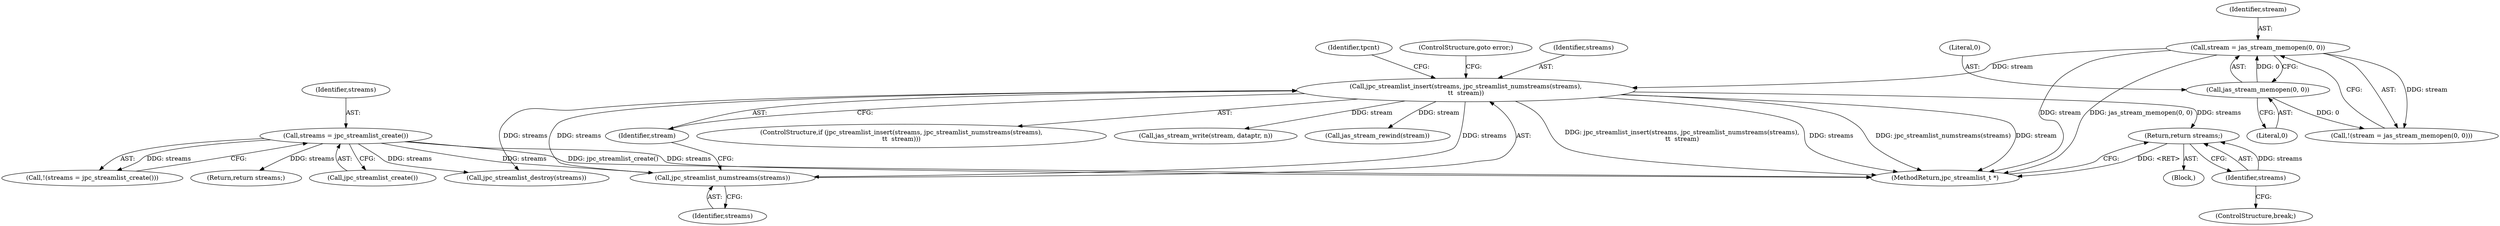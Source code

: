 digraph "0_jasper_d42b2388f7f8e0332c846675133acea151fc557a_37@pointer" {
"1000290" [label="(Return,return streams;)"];
"1000291" [label="(Identifier,streams)"];
"1000166" [label="(Call,jpc_streamlist_insert(streams, jpc_streamlist_numstreams(streams),\n\t\t  stream))"];
"1000168" [label="(Call,jpc_streamlist_numstreams(streams))"];
"1000115" [label="(Call,streams = jpc_streamlist_create())"];
"1000158" [label="(Call,stream = jas_stream_memopen(0, 0))"];
"1000160" [label="(Call,jas_stream_memopen(0, 0))"];
"1000166" [label="(Call,jpc_streamlist_insert(streams, jpc_streamlist_numstreams(streams),\n\t\t  stream))"];
"1000300" [label="(MethodReturn,jpc_streamlist_t *)"];
"1000160" [label="(Call,jas_stream_memopen(0, 0))"];
"1000157" [label="(Call,!(stream = jas_stream_memopen(0, 0)))"];
"1000104" [label="(Block,)"];
"1000272" [label="(ControlStructure,break;)"];
"1000158" [label="(Call,stream = jas_stream_memopen(0, 0))"];
"1000116" [label="(Identifier,streams)"];
"1000161" [label="(Literal,0)"];
"1000115" [label="(Call,streams = jpc_streamlist_create())"];
"1000162" [label="(Literal,0)"];
"1000169" [label="(Identifier,streams)"];
"1000170" [label="(Identifier,stream)"];
"1000296" [label="(Call,jpc_streamlist_destroy(streams))"];
"1000291" [label="(Identifier,streams)"];
"1000165" [label="(ControlStructure,if (jpc_streamlist_insert(streams, jpc_streamlist_numstreams(streams),\n\t\t  stream)))"];
"1000168" [label="(Call,jpc_streamlist_numstreams(streams))"];
"1000242" [label="(Call,jas_stream_write(stream, dataptr, n))"];
"1000167" [label="(Identifier,streams)"];
"1000290" [label="(Return,return streams;)"];
"1000159" [label="(Identifier,stream)"];
"1000174" [label="(Identifier,tpcnt)"];
"1000258" [label="(Call,jas_stream_rewind(stream))"];
"1000172" [label="(ControlStructure,goto error;)"];
"1000114" [label="(Call,!(streams = jpc_streamlist_create()))"];
"1000126" [label="(Return,return streams;)"];
"1000117" [label="(Call,jpc_streamlist_create())"];
"1000290" -> "1000104"  [label="AST: "];
"1000290" -> "1000291"  [label="CFG: "];
"1000291" -> "1000290"  [label="AST: "];
"1000300" -> "1000290"  [label="CFG: "];
"1000290" -> "1000300"  [label="DDG: <RET>"];
"1000291" -> "1000290"  [label="DDG: streams"];
"1000166" -> "1000290"  [label="DDG: streams"];
"1000291" -> "1000272"  [label="CFG: "];
"1000166" -> "1000165"  [label="AST: "];
"1000166" -> "1000170"  [label="CFG: "];
"1000167" -> "1000166"  [label="AST: "];
"1000168" -> "1000166"  [label="AST: "];
"1000170" -> "1000166"  [label="AST: "];
"1000172" -> "1000166"  [label="CFG: "];
"1000174" -> "1000166"  [label="CFG: "];
"1000166" -> "1000300"  [label="DDG: jpc_streamlist_numstreams(streams)"];
"1000166" -> "1000300"  [label="DDG: jpc_streamlist_insert(streams, jpc_streamlist_numstreams(streams),\n\t\t  stream)"];
"1000166" -> "1000300"  [label="DDG: streams"];
"1000166" -> "1000300"  [label="DDG: stream"];
"1000168" -> "1000166"  [label="DDG: streams"];
"1000166" -> "1000168"  [label="DDG: streams"];
"1000158" -> "1000166"  [label="DDG: stream"];
"1000166" -> "1000242"  [label="DDG: stream"];
"1000166" -> "1000258"  [label="DDG: stream"];
"1000166" -> "1000296"  [label="DDG: streams"];
"1000168" -> "1000169"  [label="CFG: "];
"1000169" -> "1000168"  [label="AST: "];
"1000170" -> "1000168"  [label="CFG: "];
"1000115" -> "1000168"  [label="DDG: streams"];
"1000115" -> "1000114"  [label="AST: "];
"1000115" -> "1000117"  [label="CFG: "];
"1000116" -> "1000115"  [label="AST: "];
"1000117" -> "1000115"  [label="AST: "];
"1000114" -> "1000115"  [label="CFG: "];
"1000115" -> "1000300"  [label="DDG: jpc_streamlist_create()"];
"1000115" -> "1000300"  [label="DDG: streams"];
"1000115" -> "1000114"  [label="DDG: streams"];
"1000115" -> "1000126"  [label="DDG: streams"];
"1000115" -> "1000296"  [label="DDG: streams"];
"1000158" -> "1000157"  [label="AST: "];
"1000158" -> "1000160"  [label="CFG: "];
"1000159" -> "1000158"  [label="AST: "];
"1000160" -> "1000158"  [label="AST: "];
"1000157" -> "1000158"  [label="CFG: "];
"1000158" -> "1000300"  [label="DDG: stream"];
"1000158" -> "1000300"  [label="DDG: jas_stream_memopen(0, 0)"];
"1000158" -> "1000157"  [label="DDG: stream"];
"1000160" -> "1000158"  [label="DDG: 0"];
"1000160" -> "1000162"  [label="CFG: "];
"1000161" -> "1000160"  [label="AST: "];
"1000162" -> "1000160"  [label="AST: "];
"1000160" -> "1000157"  [label="DDG: 0"];
}
